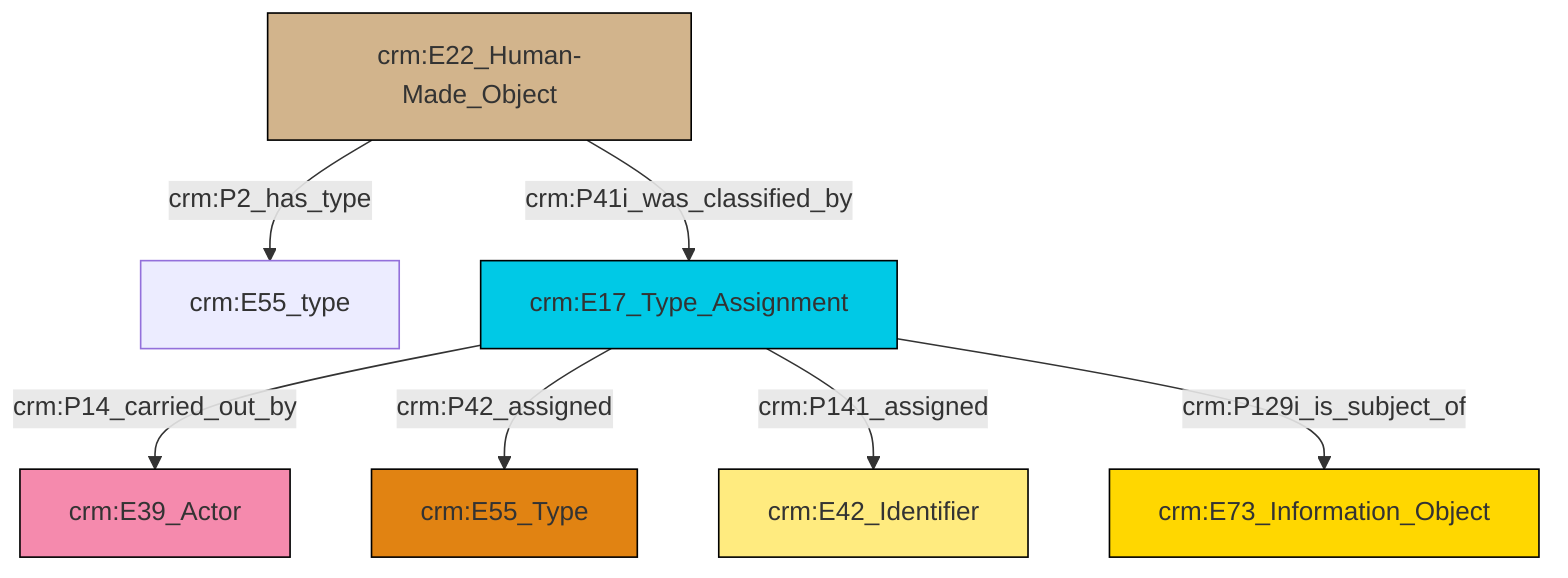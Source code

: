 graph TD
classDef Literal fill:#f2f2f2,stroke:#000000;
classDef CRM_Entity fill:#FFFFFF,stroke:#000000;
classDef Temporal_Entity fill:#00C9E6, stroke:#000000;
classDef Type fill:#E18312, stroke:#000000;
classDef Time-Span fill:#2C9C91, stroke:#000000;
classDef Appellation fill:#FFEB7F, stroke:#000000;
classDef Place fill:#008836, stroke:#000000;
classDef Persistent_Item fill:#B266B2, stroke:#000000;
classDef Conceptual_Object fill:#FFD700, stroke:#000000;
classDef Physical_Thing fill:#D2B48C, stroke:#000000;
classDef Actor fill:#f58aad, stroke:#000000;
classDef PC_Classes fill:#4ce600, stroke:#000000;
classDef Multi fill:#cccccc,stroke:#000000;

8["crm:E22_Human-Made_Object"]:::Physical_Thing -->|crm:P2_has_type| 9["crm:E55_type"]:::Default
8["crm:E22_Human-Made_Object"]:::Physical_Thing -->|crm:P41i_was_classified_by| 10["crm:E17_Type_Assignment"]:::Temporal_Entity
10["crm:E17_Type_Assignment"]:::Temporal_Entity -->|crm:P14_carried_out_by| 6["crm:E39_Actor"]:::Actor
10["crm:E17_Type_Assignment"]:::Temporal_Entity -->|crm:P42_assigned| 2["crm:E55_Type"]:::Type
10["crm:E17_Type_Assignment"]:::Temporal_Entity -->|crm:P141_assigned| 0["crm:E42_Identifier"]:::Appellation
10["crm:E17_Type_Assignment"]:::Temporal_Entity -->|crm:P129i_is_subject_of| 4["crm:E73_Information_Object"]:::Conceptual_Object